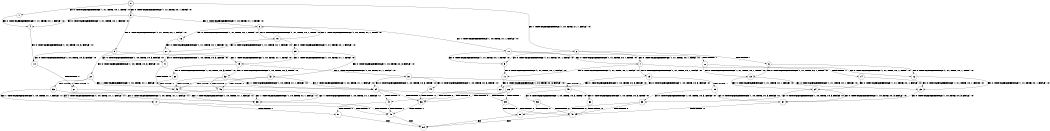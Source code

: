 digraph BCG {
size = "7, 10.5";
center = TRUE;
node [shape = circle];
0 [peripheries = 2];
0 -> 1 [label = "EX !0 !ATOMIC_EXCH_BRANCH (1, +1, TRUE, +0, 1, TRUE) !:0:"];
0 -> 2 [label = "EX !1 !ATOMIC_EXCH_BRANCH (1, +0, TRUE, +1, 1, FALSE) !:0:"];
0 -> 3 [label = "EX !0 !ATOMIC_EXCH_BRANCH (1, +1, TRUE, +0, 1, TRUE) !:0:"];
1 -> 4 [label = "EX !0 !ATOMIC_EXCH_BRANCH (1, +1, TRUE, +0, 1, FALSE) !:0:"];
2 -> 5 [label = "EX !0 !ATOMIC_EXCH_BRANCH (1, +1, TRUE, +0, 1, TRUE) !:0:"];
2 -> 6 [label = "TERMINATE !1"];
2 -> 7 [label = "EX !0 !ATOMIC_EXCH_BRANCH (1, +1, TRUE, +0, 1, TRUE) !:0:"];
3 -> 4 [label = "EX !0 !ATOMIC_EXCH_BRANCH (1, +1, TRUE, +0, 1, FALSE) !:0:"];
3 -> 8 [label = "EX !1 !ATOMIC_EXCH_BRANCH (1, +0, TRUE, +1, 1, TRUE) !:0:"];
3 -> 9 [label = "EX !0 !ATOMIC_EXCH_BRANCH (1, +1, TRUE, +0, 1, FALSE) !:0:"];
4 -> 10 [label = "EX !0 !ATOMIC_EXCH_BRANCH (1, +0, TRUE, +0, 3, FALSE) !:0:"];
5 -> 11 [label = "EX !0 !ATOMIC_EXCH_BRANCH (1, +1, TRUE, +0, 1, FALSE) !:0:"];
6 -> 12 [label = "EX !0 !ATOMIC_EXCH_BRANCH (1, +1, TRUE, +0, 1, TRUE) !:0:"];
6 -> 13 [label = "EX !0 !ATOMIC_EXCH_BRANCH (1, +1, TRUE, +0, 1, TRUE) !:0:"];
7 -> 11 [label = "EX !0 !ATOMIC_EXCH_BRANCH (1, +1, TRUE, +0, 1, FALSE) !:0:"];
7 -> 14 [label = "TERMINATE !1"];
7 -> 15 [label = "EX !0 !ATOMIC_EXCH_BRANCH (1, +1, TRUE, +0, 1, FALSE) !:0:"];
8 -> 16 [label = "EX !0 !ATOMIC_EXCH_BRANCH (1, +1, TRUE, +0, 1, TRUE) !:0:"];
8 -> 17 [label = "EX !1 !ATOMIC_EXCH_BRANCH (1, +0, TRUE, +1, 1, FALSE) !:0:"];
8 -> 18 [label = "EX !0 !ATOMIC_EXCH_BRANCH (1, +1, TRUE, +0, 1, TRUE) !:0:"];
9 -> 10 [label = "EX !0 !ATOMIC_EXCH_BRANCH (1, +0, TRUE, +0, 3, FALSE) !:0:"];
9 -> 19 [label = "EX !1 !ATOMIC_EXCH_BRANCH (1, +0, TRUE, +1, 1, TRUE) !:0:"];
9 -> 20 [label = "EX !0 !ATOMIC_EXCH_BRANCH (1, +0, TRUE, +0, 3, FALSE) !:0:"];
10 -> 21 [label = "TERMINATE !0"];
11 -> 22 [label = "EX !0 !ATOMIC_EXCH_BRANCH (1, +0, TRUE, +0, 3, FALSE) !:0:"];
12 -> 23 [label = "EX !0 !ATOMIC_EXCH_BRANCH (1, +1, TRUE, +0, 1, FALSE) !:0:"];
13 -> 23 [label = "EX !0 !ATOMIC_EXCH_BRANCH (1, +1, TRUE, +0, 1, FALSE) !:0:"];
13 -> 24 [label = "EX !0 !ATOMIC_EXCH_BRANCH (1, +1, TRUE, +0, 1, FALSE) !:0:"];
14 -> 23 [label = "EX !0 !ATOMIC_EXCH_BRANCH (1, +1, TRUE, +0, 1, FALSE) !:0:"];
14 -> 24 [label = "EX !0 !ATOMIC_EXCH_BRANCH (1, +1, TRUE, +0, 1, FALSE) !:0:"];
15 -> 22 [label = "EX !0 !ATOMIC_EXCH_BRANCH (1, +0, TRUE, +0, 3, FALSE) !:0:"];
15 -> 25 [label = "TERMINATE !1"];
15 -> 26 [label = "EX !0 !ATOMIC_EXCH_BRANCH (1, +0, TRUE, +0, 3, FALSE) !:0:"];
16 -> 27 [label = "EX !0 !ATOMIC_EXCH_BRANCH (1, +1, TRUE, +0, 1, FALSE) !:0:"];
17 -> 5 [label = "EX !0 !ATOMIC_EXCH_BRANCH (1, +1, TRUE, +0, 1, TRUE) !:0:"];
17 -> 28 [label = "TERMINATE !1"];
17 -> 7 [label = "EX !0 !ATOMIC_EXCH_BRANCH (1, +1, TRUE, +0, 1, TRUE) !:0:"];
18 -> 27 [label = "EX !0 !ATOMIC_EXCH_BRANCH (1, +1, TRUE, +0, 1, FALSE) !:0:"];
18 -> 8 [label = "EX !1 !ATOMIC_EXCH_BRANCH (1, +0, TRUE, +1, 1, TRUE) !:0:"];
18 -> 29 [label = "EX !0 !ATOMIC_EXCH_BRANCH (1, +1, TRUE, +0, 1, FALSE) !:0:"];
19 -> 30 [label = "EX !0 !ATOMIC_EXCH_BRANCH (1, +0, TRUE, +0, 3, TRUE) !:0:"];
19 -> 31 [label = "EX !1 !ATOMIC_EXCH_BRANCH (1, +0, TRUE, +1, 1, FALSE) !:0:"];
19 -> 32 [label = "EX !0 !ATOMIC_EXCH_BRANCH (1, +0, TRUE, +0, 3, TRUE) !:0:"];
20 -> 21 [label = "TERMINATE !0"];
20 -> 33 [label = "TERMINATE !0"];
20 -> 34 [label = "EX !1 !ATOMIC_EXCH_BRANCH (1, +0, TRUE, +1, 1, FALSE) !:0:"];
21 -> 35 [label = "EX !1 !ATOMIC_EXCH_BRANCH (1, +0, TRUE, +1, 1, FALSE) !:1:"];
22 -> 36 [label = "TERMINATE !0"];
23 -> 37 [label = "EX !0 !ATOMIC_EXCH_BRANCH (1, +0, TRUE, +0, 3, FALSE) !:0:"];
24 -> 37 [label = "EX !0 !ATOMIC_EXCH_BRANCH (1, +0, TRUE, +0, 3, FALSE) !:0:"];
24 -> 38 [label = "EX !0 !ATOMIC_EXCH_BRANCH (1, +0, TRUE, +0, 3, FALSE) !:0:"];
25 -> 37 [label = "EX !0 !ATOMIC_EXCH_BRANCH (1, +0, TRUE, +0, 3, FALSE) !:0:"];
25 -> 38 [label = "EX !0 !ATOMIC_EXCH_BRANCH (1, +0, TRUE, +0, 3, FALSE) !:0:"];
26 -> 36 [label = "TERMINATE !0"];
26 -> 39 [label = "TERMINATE !1"];
26 -> 40 [label = "TERMINATE !0"];
27 -> 41 [label = "EX !0 !ATOMIC_EXCH_BRANCH (1, +0, TRUE, +0, 3, FALSE) !:0:"];
28 -> 12 [label = "EX !0 !ATOMIC_EXCH_BRANCH (1, +1, TRUE, +0, 1, TRUE) !:0:"];
28 -> 13 [label = "EX !0 !ATOMIC_EXCH_BRANCH (1, +1, TRUE, +0, 1, TRUE) !:0:"];
29 -> 41 [label = "EX !0 !ATOMIC_EXCH_BRANCH (1, +0, TRUE, +0, 3, FALSE) !:0:"];
29 -> 19 [label = "EX !1 !ATOMIC_EXCH_BRANCH (1, +0, TRUE, +1, 1, TRUE) !:0:"];
29 -> 42 [label = "EX !0 !ATOMIC_EXCH_BRANCH (1, +0, TRUE, +0, 3, FALSE) !:0:"];
30 -> 43 [label = "TERMINATE !0"];
31 -> 44 [label = "EX !0 !ATOMIC_EXCH_BRANCH (1, +0, TRUE, +0, 3, TRUE) !:0:"];
31 -> 45 [label = "TERMINATE !1"];
31 -> 34 [label = "EX !0 !ATOMIC_EXCH_BRANCH (1, +0, TRUE, +0, 3, TRUE) !:0:"];
32 -> 43 [label = "TERMINATE !0"];
32 -> 46 [label = "TERMINATE !0"];
32 -> 34 [label = "EX !1 !ATOMIC_EXCH_BRANCH (1, +0, TRUE, +1, 1, FALSE) !:0:"];
33 -> 35 [label = "EX !1 !ATOMIC_EXCH_BRANCH (1, +0, TRUE, +1, 1, FALSE) !:1:"];
33 -> 47 [label = "EX !1 !ATOMIC_EXCH_BRANCH (1, +0, TRUE, +1, 1, FALSE) !:1:"];
34 -> 36 [label = "TERMINATE !0"];
34 -> 39 [label = "TERMINATE !1"];
34 -> 40 [label = "TERMINATE !0"];
35 -> 48 [label = "TERMINATE !1"];
36 -> 48 [label = "TERMINATE !1"];
37 -> 49 [label = "TERMINATE !0"];
38 -> 49 [label = "TERMINATE !0"];
38 -> 50 [label = "TERMINATE !0"];
39 -> 49 [label = "TERMINATE !0"];
39 -> 50 [label = "TERMINATE !0"];
40 -> 48 [label = "TERMINATE !1"];
40 -> 51 [label = "TERMINATE !1"];
41 -> 43 [label = "TERMINATE !0"];
42 -> 43 [label = "TERMINATE !0"];
42 -> 46 [label = "TERMINATE !0"];
42 -> 34 [label = "EX !1 !ATOMIC_EXCH_BRANCH (1, +0, TRUE, +1, 1, FALSE) !:0:"];
43 -> 35 [label = "EX !1 !ATOMIC_EXCH_BRANCH (1, +0, TRUE, +1, 1, FALSE) !:1:"];
44 -> 36 [label = "TERMINATE !0"];
45 -> 52 [label = "EX !0 !ATOMIC_EXCH_BRANCH (1, +0, TRUE, +0, 3, TRUE) !:0:"];
45 -> 53 [label = "EX !0 !ATOMIC_EXCH_BRANCH (1, +0, TRUE, +0, 3, TRUE) !:0:"];
46 -> 35 [label = "EX !1 !ATOMIC_EXCH_BRANCH (1, +0, TRUE, +1, 1, FALSE) !:1:"];
46 -> 47 [label = "EX !1 !ATOMIC_EXCH_BRANCH (1, +0, TRUE, +1, 1, FALSE) !:1:"];
47 -> 48 [label = "TERMINATE !1"];
47 -> 51 [label = "TERMINATE !1"];
48 -> 54 [label = "exit"];
49 -> 54 [label = "exit"];
50 -> 54 [label = "exit"];
51 -> 54 [label = "exit"];
52 -> 49 [label = "TERMINATE !0"];
53 -> 49 [label = "TERMINATE !0"];
53 -> 50 [label = "TERMINATE !0"];
}
